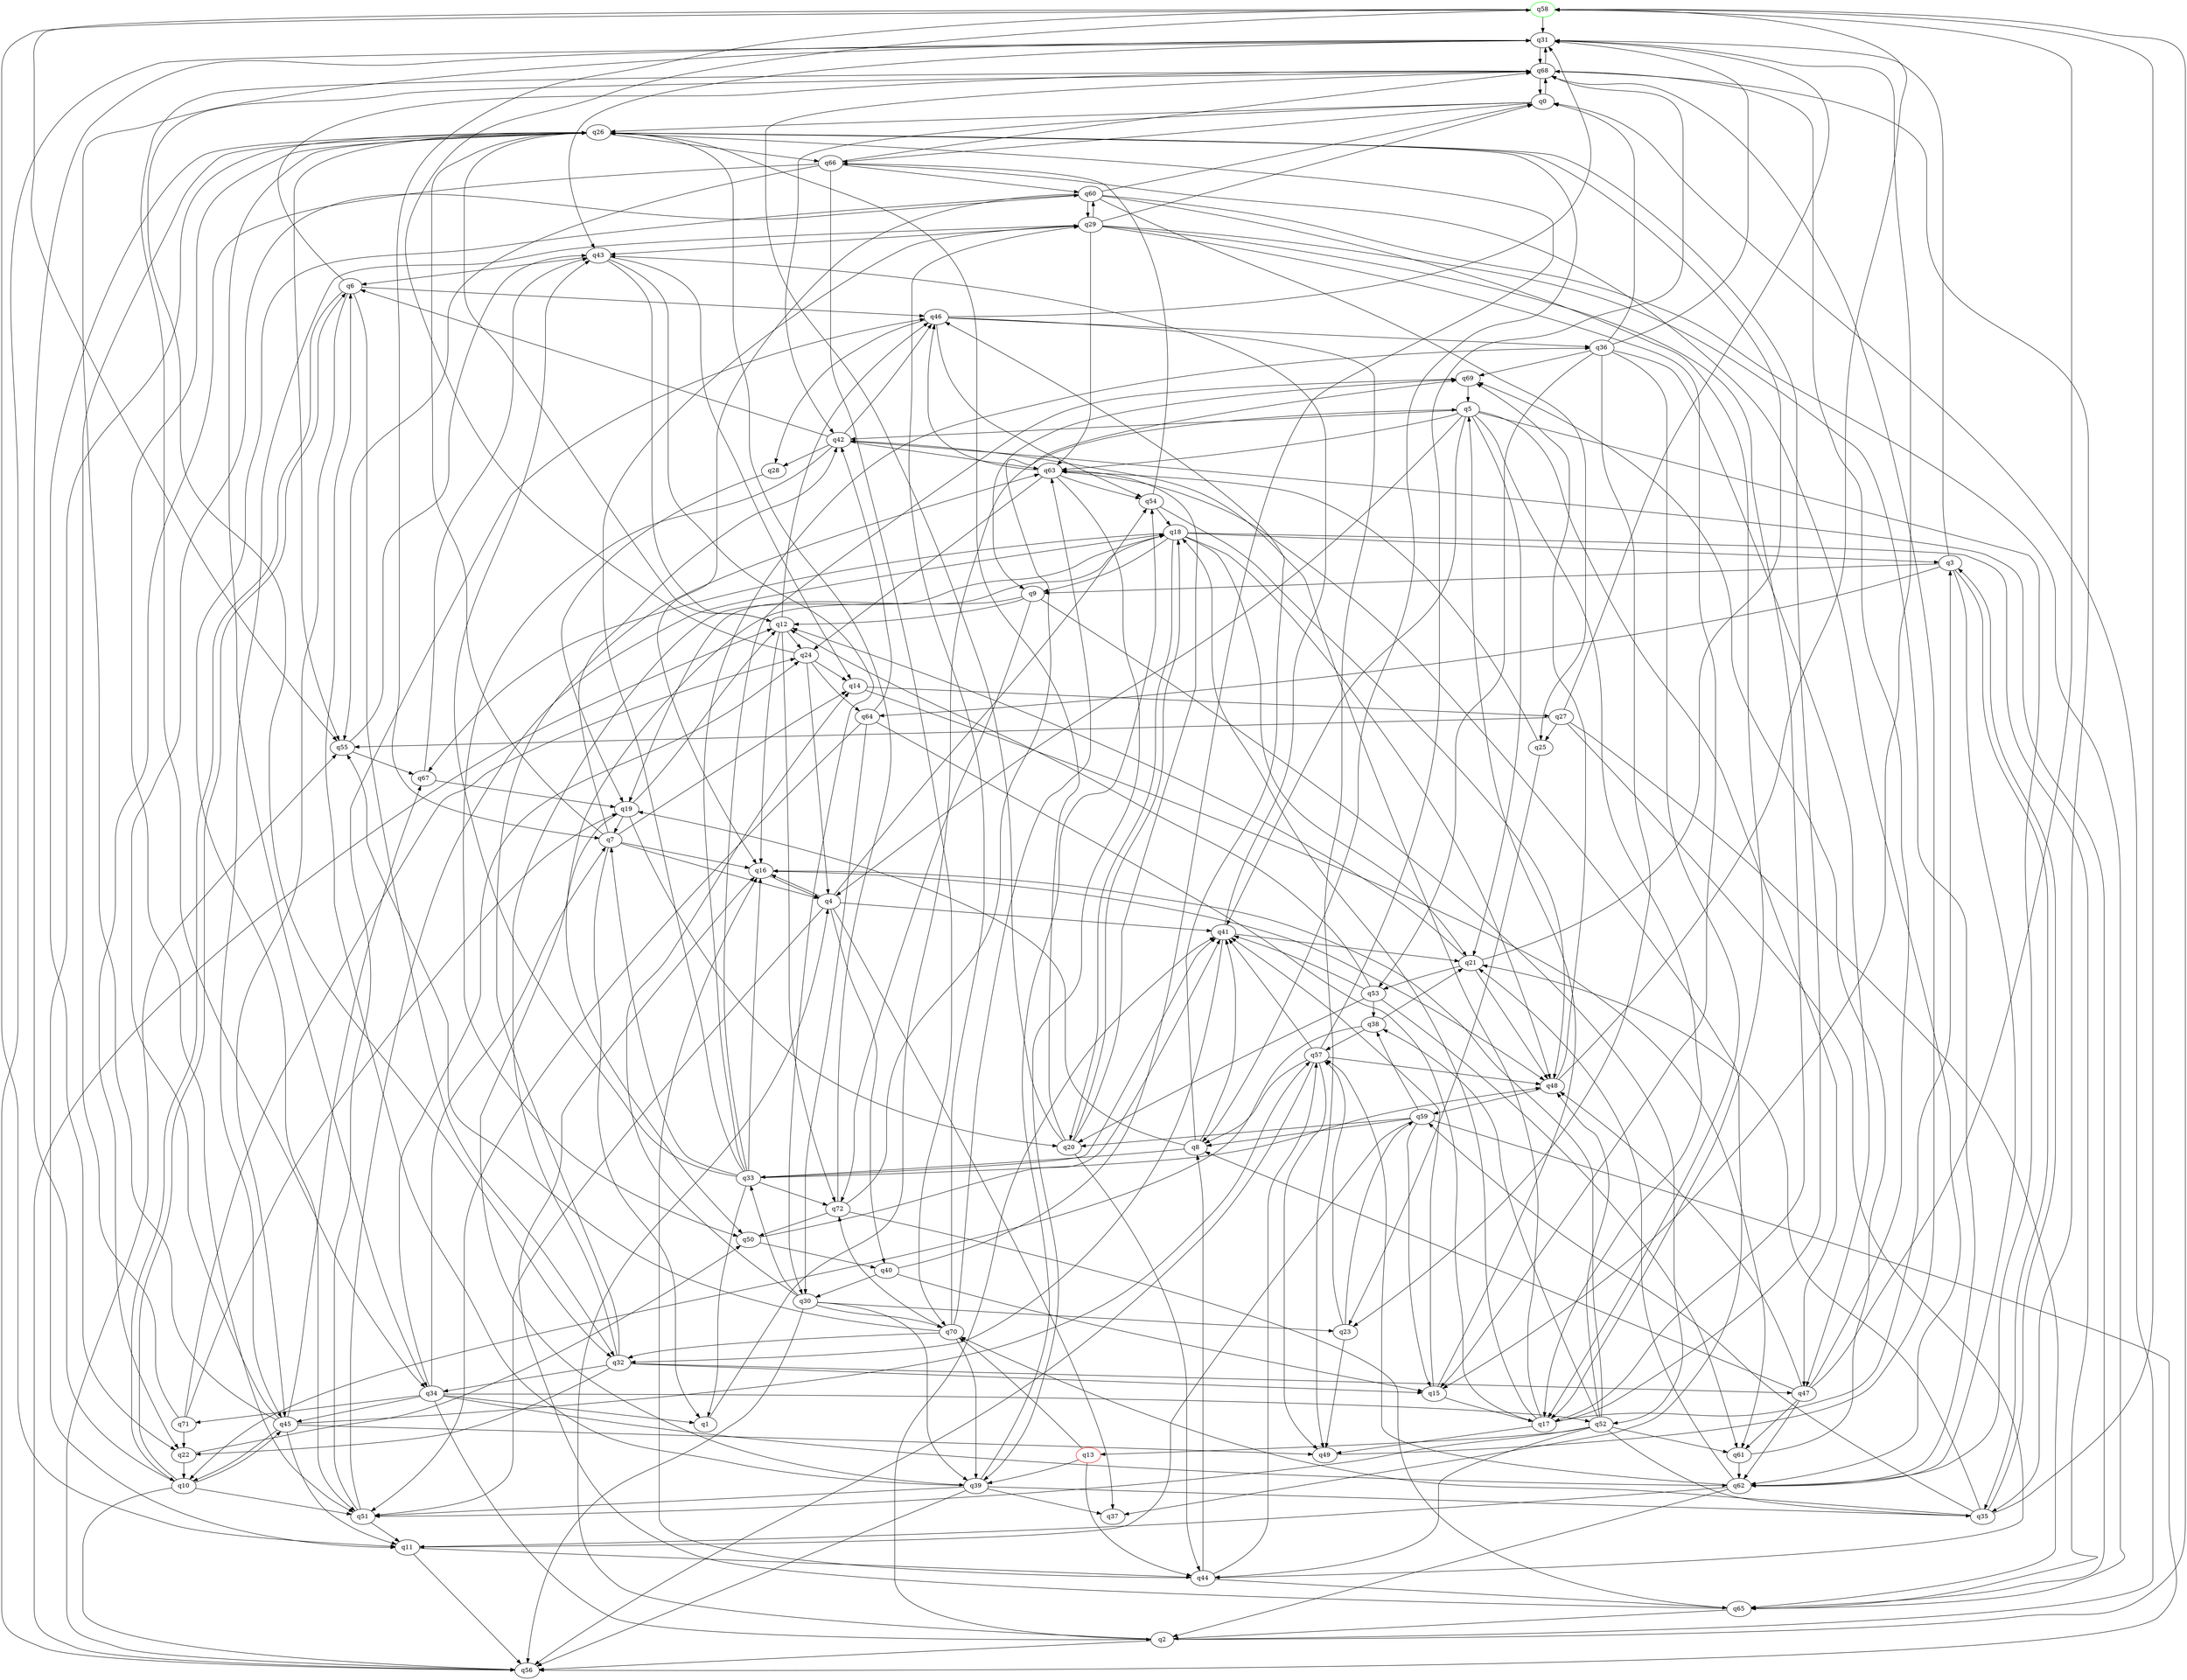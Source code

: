digraph A{
q58 [initial=1,color=green];
q13 [final=1,color=red];
q0 -> q26;
q0 -> q42;
q0 -> q66;
q0 -> q68;
q1 -> q5;
q2 -> q0;
q2 -> q4;
q2 -> q41;
q2 -> q56;
q2 -> q58;
q3 -> q9;
q3 -> q31;
q3 -> q35;
q3 -> q62;
q3 -> q64;
q4 -> q16;
q4 -> q37;
q4 -> q40;
q4 -> q41;
q4 -> q51;
q4 -> q54;
q5 -> q4;
q5 -> q17;
q5 -> q21;
q5 -> q41;
q5 -> q42;
q5 -> q47;
q5 -> q62;
q5 -> q63;
q6 -> q10;
q6 -> q32;
q6 -> q45;
q6 -> q46;
q6 -> q68;
q7 -> q1;
q7 -> q4;
q7 -> q14;
q7 -> q16;
q7 -> q26;
q7 -> q42;
q8 -> q19;
q8 -> q33;
q8 -> q41;
q8 -> q46;
q9 -> q12;
q9 -> q50;
q9 -> q52;
q9 -> q72;
q10 -> q6;
q10 -> q31;
q10 -> q45;
q10 -> q51;
q10 -> q56;
q11 -> q44;
q11 -> q56;
q12 -> q16;
q12 -> q24;
q12 -> q26;
q12 -> q46;
q12 -> q72;
q13 -> q39;
q13 -> q44;
q13 -> q70;
q14 -> q27;
q14 -> q61;
q15 -> q5;
q15 -> q17;
q15 -> q41;
q16 -> q4;
q16 -> q48;
q17 -> q3;
q17 -> q18;
q17 -> q26;
q17 -> q42;
q17 -> q49;
q18 -> q3;
q18 -> q9;
q18 -> q19;
q18 -> q20;
q18 -> q21;
q18 -> q48;
q18 -> q65;
q18 -> q67;
q19 -> q7;
q19 -> q12;
q19 -> q20;
q19 -> q39;
q20 -> q18;
q20 -> q26;
q20 -> q44;
q20 -> q63;
q20 -> q68;
q21 -> q12;
q21 -> q26;
q21 -> q48;
q21 -> q53;
q22 -> q10;
q22 -> q50;
q23 -> q49;
q23 -> q57;
q23 -> q59;
q24 -> q4;
q24 -> q14;
q24 -> q58;
q24 -> q64;
q25 -> q23;
q25 -> q63;
q26 -> q8;
q26 -> q11;
q26 -> q22;
q26 -> q34;
q26 -> q51;
q26 -> q55;
q26 -> q66;
q27 -> q25;
q27 -> q31;
q27 -> q44;
q27 -> q55;
q27 -> q65;
q28 -> q19;
q29 -> q0;
q29 -> q15;
q29 -> q17;
q29 -> q43;
q29 -> q45;
q29 -> q60;
q29 -> q62;
q29 -> q63;
q30 -> q14;
q30 -> q23;
q30 -> q33;
q30 -> q39;
q30 -> q56;
q30 -> q70;
q31 -> q15;
q31 -> q43;
q31 -> q56;
q31 -> q68;
q32 -> q15;
q32 -> q18;
q32 -> q22;
q32 -> q34;
q32 -> q47;
q32 -> q63;
q33 -> q1;
q33 -> q7;
q33 -> q16;
q33 -> q29;
q33 -> q36;
q33 -> q41;
q33 -> q43;
q33 -> q48;
q33 -> q69;
q33 -> q72;
q34 -> q1;
q34 -> q2;
q34 -> q7;
q34 -> q24;
q34 -> q45;
q34 -> q52;
q34 -> q62;
q34 -> q71;
q35 -> q3;
q35 -> q21;
q35 -> q58;
q35 -> q59;
q35 -> q70;
q36 -> q0;
q36 -> q17;
q36 -> q23;
q36 -> q31;
q36 -> q47;
q36 -> q53;
q36 -> q69;
q38 -> q10;
q38 -> q21;
q38 -> q57;
q39 -> q6;
q39 -> q35;
q39 -> q37;
q39 -> q51;
q39 -> q54;
q39 -> q56;
q40 -> q15;
q40 -> q26;
q40 -> q30;
q41 -> q21;
q41 -> q32;
q41 -> q43;
q42 -> q6;
q42 -> q28;
q42 -> q46;
q42 -> q50;
q42 -> q63;
q43 -> q6;
q43 -> q12;
q43 -> q14;
q43 -> q30;
q44 -> q8;
q44 -> q16;
q44 -> q57;
q44 -> q65;
q45 -> q10;
q45 -> q11;
q45 -> q31;
q45 -> q49;
q45 -> q57;
q45 -> q60;
q45 -> q67;
q46 -> q28;
q46 -> q31;
q46 -> q36;
q46 -> q49;
q46 -> q54;
q47 -> q8;
q47 -> q48;
q47 -> q58;
q47 -> q61;
q47 -> q62;
q47 -> q68;
q48 -> q58;
q48 -> q59;
q48 -> q69;
q49 -> q68;
q50 -> q40;
q50 -> q41;
q51 -> q11;
q51 -> q18;
q51 -> q46;
q52 -> q13;
q52 -> q16;
q52 -> q35;
q52 -> q38;
q52 -> q44;
q52 -> q48;
q52 -> q51;
q52 -> q61;
q53 -> q12;
q53 -> q20;
q53 -> q38;
q53 -> q41;
q53 -> q61;
q54 -> q18;
q54 -> q48;
q54 -> q66;
q55 -> q43;
q55 -> q67;
q56 -> q12;
q56 -> q55;
q57 -> q8;
q57 -> q41;
q57 -> q48;
q57 -> q49;
q57 -> q56;
q57 -> q68;
q58 -> q7;
q58 -> q11;
q58 -> q31;
q58 -> q55;
q59 -> q8;
q59 -> q11;
q59 -> q15;
q59 -> q20;
q59 -> q38;
q59 -> q56;
q60 -> q0;
q60 -> q16;
q60 -> q17;
q60 -> q25;
q60 -> q29;
q60 -> q51;
q60 -> q65;
q61 -> q62;
q61 -> q69;
q62 -> q2;
q62 -> q11;
q62 -> q21;
q62 -> q57;
q63 -> q24;
q63 -> q37;
q63 -> q39;
q63 -> q46;
q63 -> q54;
q64 -> q17;
q64 -> q30;
q64 -> q42;
q64 -> q51;
q65 -> q2;
q65 -> q16;
q65 -> q42;
q66 -> q22;
q66 -> q55;
q66 -> q60;
q66 -> q62;
q66 -> q68;
q66 -> q70;
q67 -> q19;
q67 -> q43;
q68 -> q0;
q68 -> q31;
q68 -> q32;
q68 -> q34;
q68 -> q35;
q69 -> q5;
q69 -> q9;
q70 -> q29;
q70 -> q32;
q70 -> q39;
q70 -> q55;
q70 -> q63;
q70 -> q72;
q71 -> q19;
q71 -> q22;
q71 -> q24;
q71 -> q26;
q72 -> q26;
q72 -> q50;
q72 -> q65;
q72 -> q69;
}